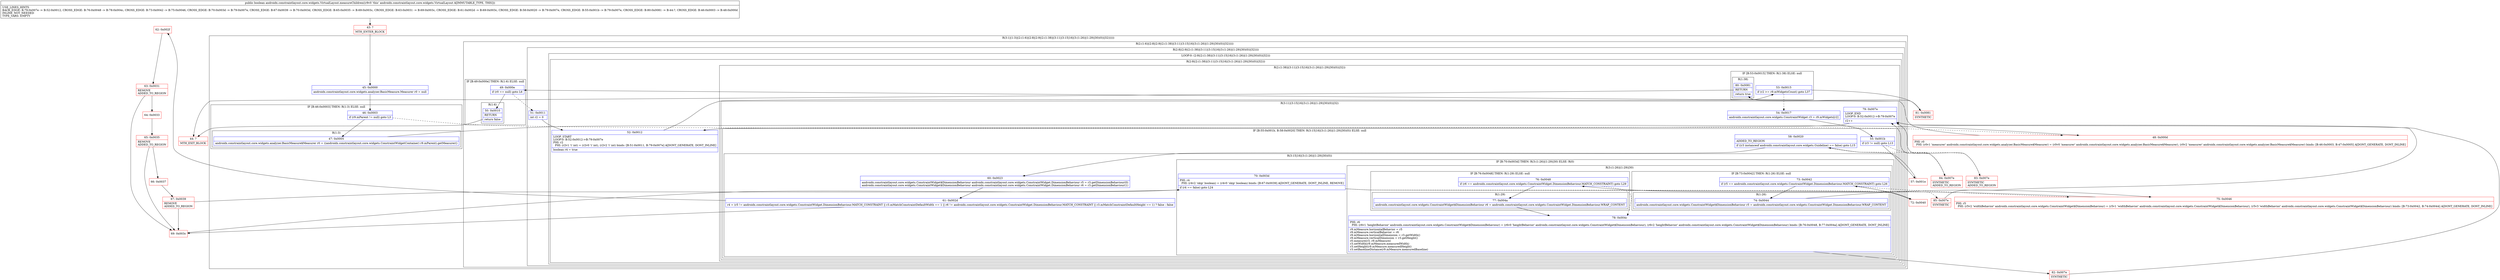 digraph "CFG forandroidx.constraintlayout.core.widgets.VirtualLayout.measureChildren()Z" {
subgraph cluster_Region_1667076014 {
label = "R(3:1|(1:3)|(2:(1:6)|(2:8|(2:9|(2:(1:38)|(3:11|(3:15|16|(3:(1:26)|(1:29)|30)(0))|32))))))";
node [shape=record,color=blue];
Node_45 [shape=record,label="{45\:\ 0x0000|androidx.constraintlayout.core.widgets.analyzer.BasicMeasure.Measurer r0 = null\l}"];
subgraph cluster_IfRegion_1431184022 {
label = "IF [B:46:0x0003] THEN: R(1:3) ELSE: null";
node [shape=record,color=blue];
Node_46 [shape=record,label="{46\:\ 0x0003|if (r9.mParent != null) goto L3\l}"];
subgraph cluster_Region_1194663187 {
label = "R(1:3)";
node [shape=record,color=blue];
Node_47 [shape=record,label="{47\:\ 0x0005|androidx.constraintlayout.core.widgets.analyzer.BasicMeasure$Measurer r0 = ((androidx.constraintlayout.core.widgets.ConstraintWidgetContainer) r9.mParent).getMeasurer()\l}"];
}
}
subgraph cluster_Region_1178154599 {
label = "R(2:(1:6)|(2:8|(2:9|(2:(1:38)|(3:11|(3:15|16|(3:(1:26)|(1:29)|30)(0))|32)))))";
node [shape=record,color=blue];
subgraph cluster_IfRegion_1543219825 {
label = "IF [B:49:0x000e] THEN: R(1:6) ELSE: null";
node [shape=record,color=blue];
Node_49 [shape=record,label="{49\:\ 0x000e|if (r0 == null) goto L6\l}"];
subgraph cluster_Region_135823060 {
label = "R(1:6)";
node [shape=record,color=blue];
Node_50 [shape=record,label="{50\:\ 0x0010|RETURN\l|return false\l}"];
}
}
subgraph cluster_Region_1492762798 {
label = "R(2:8|(2:9|(2:(1:38)|(3:11|(3:15|16|(3:(1:26)|(1:29)|30)(0))|32))))";
node [shape=record,color=blue];
Node_51 [shape=record,label="{51\:\ 0x0011|int r2 = 0\l}"];
subgraph cluster_LoopRegion_1738845948 {
label = "LOOP:0: (2:9|(2:(1:38)|(3:11|(3:15|16|(3:(1:26)|(1:29)|30)(0))|32)))";
node [shape=record,color=blue];
subgraph cluster_Region_1451018905 {
label = "R(2:9|(2:(1:38)|(3:11|(3:15|16|(3:(1:26)|(1:29)|30)(0))|32)))";
node [shape=record,color=blue];
Node_52 [shape=record,label="{52\:\ 0x0012|LOOP_START\lLOOP:0: B:52:0x0012\-\>B:79:0x007e\lPHI: r2 \l  PHI: (r2v1 'i' int) = (r2v0 'i' int), (r2v2 'i' int) binds: [B:51:0x0011, B:79:0x007e] A[DONT_GENERATE, DONT_INLINE]\l|boolean r4 = true\l}"];
subgraph cluster_Region_1138391564 {
label = "R(2:(1:38)|(3:11|(3:15|16|(3:(1:26)|(1:29)|30)(0))|32))";
node [shape=record,color=blue];
subgraph cluster_IfRegion_837095309 {
label = "IF [B:53:0x0015] THEN: R(1:38) ELSE: null";
node [shape=record,color=blue];
Node_53 [shape=record,label="{53\:\ 0x0015|if (r2 \>= r9.mWidgetsCount) goto L37\l}"];
subgraph cluster_Region_1281353246 {
label = "R(1:38)";
node [shape=record,color=blue];
Node_80 [shape=record,label="{80\:\ 0x0081|RETURN\l|return true\l}"];
}
}
subgraph cluster_Region_936084263 {
label = "R(3:11|(3:15|16|(3:(1:26)|(1:29)|30)(0))|32)";
node [shape=record,color=blue];
Node_54 [shape=record,label="{54\:\ 0x0017|androidx.constraintlayout.core.widgets.ConstraintWidget r3 = r9.mWidgets[r2]\l}"];
subgraph cluster_IfRegion_841942601 {
label = "IF [B:55:0x001b, B:58:0x0020] THEN: R(3:15|16|(3:(1:26)|(1:29)|30)(0)) ELSE: null";
node [shape=record,color=blue];
Node_55 [shape=record,label="{55\:\ 0x001b|if (r3 != null) goto L13\l}"];
Node_58 [shape=record,label="{58\:\ 0x0020|ADDED_TO_REGION\l|if ((r3 instanceof androidx.constraintlayout.core.widgets.Guideline) == false) goto L15\l}"];
subgraph cluster_Region_1083612232 {
label = "R(3:15|16|(3:(1:26)|(1:29)|30)(0))";
node [shape=record,color=blue];
Node_60 [shape=record,label="{60\:\ 0x0023|androidx.constraintlayout.core.widgets.ConstraintWidget$DimensionBehaviour androidx.constraintlayout.core.widgets.ConstraintWidget.DimensionBehaviour r5 = r3.getDimensionBehaviour(0)\landroidx.constraintlayout.core.widgets.ConstraintWidget$DimensionBehaviour androidx.constraintlayout.core.widgets.ConstraintWidget.DimensionBehaviour r6 = r3.getDimensionBehaviour(1)\l}"];
Node_61 [shape=record,label="{61\:\ 0x002d|r4 = (r5 != androidx.constraintlayout.core.widgets.ConstraintWidget.DimensionBehaviour.MATCH_CONSTRAINT \|\| r3.mMatchConstraintDefaultWidth == 1 \|\| r6 != androidx.constraintlayout.core.widgets.ConstraintWidget.DimensionBehaviour.MATCH_CONSTRAINT \|\| r3.mMatchConstraintDefaultHeight == 1) ? false : false\l}"];
subgraph cluster_IfRegion_724561350 {
label = "IF [B:70:0x003d] THEN: R(3:(1:26)|(1:29)|30) ELSE: R(0)";
node [shape=record,color=blue];
Node_70 [shape=record,label="{70\:\ 0x003d|PHI: r4 \l  PHI: (r4v2 'skip' boolean) = (r4v0 'skip' boolean) binds: [B:67:0x0039] A[DONT_GENERATE, DONT_INLINE, REMOVE]\l|if (r4 == false) goto L24\l}"];
subgraph cluster_Region_1473643781 {
label = "R(3:(1:26)|(1:29)|30)";
node [shape=record,color=blue];
subgraph cluster_IfRegion_1983349317 {
label = "IF [B:73:0x0042] THEN: R(1:26) ELSE: null";
node [shape=record,color=blue];
Node_73 [shape=record,label="{73\:\ 0x0042|if (r5 == androidx.constraintlayout.core.widgets.ConstraintWidget.DimensionBehaviour.MATCH_CONSTRAINT) goto L26\l}"];
subgraph cluster_Region_37169815 {
label = "R(1:26)";
node [shape=record,color=blue];
Node_74 [shape=record,label="{74\:\ 0x0044|androidx.constraintlayout.core.widgets.ConstraintWidget$DimensionBehaviour r5 = androidx.constraintlayout.core.widgets.ConstraintWidget.DimensionBehaviour.WRAP_CONTENT\l}"];
}
}
subgraph cluster_IfRegion_1760909259 {
label = "IF [B:76:0x0048] THEN: R(1:29) ELSE: null";
node [shape=record,color=blue];
Node_76 [shape=record,label="{76\:\ 0x0048|if (r6 == androidx.constraintlayout.core.widgets.ConstraintWidget.DimensionBehaviour.MATCH_CONSTRAINT) goto L29\l}"];
subgraph cluster_Region_581046424 {
label = "R(1:29)";
node [shape=record,color=blue];
Node_77 [shape=record,label="{77\:\ 0x004a|androidx.constraintlayout.core.widgets.ConstraintWidget$DimensionBehaviour r6 = androidx.constraintlayout.core.widgets.ConstraintWidget.DimensionBehaviour.WRAP_CONTENT\l}"];
}
}
Node_78 [shape=record,label="{78\:\ 0x004c|PHI: r6 \l  PHI: (r6v1 'heightBehavior' androidx.constraintlayout.core.widgets.ConstraintWidget$DimensionBehaviour) = (r6v0 'heightBehavior' androidx.constraintlayout.core.widgets.ConstraintWidget$DimensionBehaviour), (r6v2 'heightBehavior' androidx.constraintlayout.core.widgets.ConstraintWidget$DimensionBehaviour) binds: [B:76:0x0048, B:77:0x004a] A[DONT_GENERATE, DONT_INLINE]\l|r9.mMeasure.horizontalBehavior = r5\lr9.mMeasure.verticalBehavior = r6\lr9.mMeasure.horizontalDimension = r3.getWidth()\lr9.mMeasure.verticalDimension = r3.getHeight()\lr0.measure(r3, r9.mMeasure)\lr3.setWidth(r9.mMeasure.measuredWidth)\lr3.setHeight(r9.mMeasure.measuredHeight)\lr3.setBaselineDistance(r9.mMeasure.measuredBaseline)\l}"];
}
subgraph cluster_Region_133877663 {
label = "R(0)";
node [shape=record,color=blue];
}
}
}
}
Node_79 [shape=record,label="{79\:\ 0x007e|LOOP_END\lLOOP:0: B:52:0x0012\-\>B:79:0x007e\l|r2++\l}"];
}
}
}
}
}
}
}
Node_43 [shape=record,color=red,label="{43\:\ ?|MTH_ENTER_BLOCK\l}"];
Node_48 [shape=record,color=red,label="{48\:\ 0x000d|PHI: r0 \l  PHI: (r0v1 'measurer' androidx.constraintlayout.core.widgets.analyzer.BasicMeasure$Measurer) = (r0v0 'measurer' androidx.constraintlayout.core.widgets.analyzer.BasicMeasure$Measurer), (r0v2 'measurer' androidx.constraintlayout.core.widgets.analyzer.BasicMeasure$Measurer) binds: [B:46:0x0003, B:47:0x0005] A[DONT_GENERATE, DONT_INLINE]\l}"];
Node_44 [shape=record,color=red,label="{44\:\ ?|MTH_EXIT_BLOCK\l}"];
Node_57 [shape=record,color=red,label="{57\:\ 0x001e}"];
Node_62 [shape=record,color=red,label="{62\:\ 0x002f}"];
Node_63 [shape=record,color=red,label="{63\:\ 0x0031|REMOVE\lADDED_TO_REGION\l}"];
Node_64 [shape=record,color=red,label="{64\:\ 0x0033}"];
Node_65 [shape=record,color=red,label="{65\:\ 0x0035|REMOVE\lADDED_TO_REGION\l}"];
Node_66 [shape=record,color=red,label="{66\:\ 0x0037}"];
Node_67 [shape=record,color=red,label="{67\:\ 0x0039|REMOVE\lADDED_TO_REGION\l}"];
Node_72 [shape=record,color=red,label="{72\:\ 0x0040}"];
Node_75 [shape=record,color=red,label="{75\:\ 0x0046|PHI: r5 \l  PHI: (r5v2 'widthBehavior' androidx.constraintlayout.core.widgets.ConstraintWidget$DimensionBehaviour) = (r5v1 'widthBehavior' androidx.constraintlayout.core.widgets.ConstraintWidget$DimensionBehaviour), (r5v3 'widthBehavior' androidx.constraintlayout.core.widgets.ConstraintWidget$DimensionBehaviour) binds: [B:73:0x0042, B:74:0x0044] A[DONT_GENERATE, DONT_INLINE]\l}"];
Node_82 [shape=record,color=red,label="{82\:\ 0x007e|SYNTHETIC\l}"];
Node_85 [shape=record,color=red,label="{85\:\ 0x007e|SYNTHETIC\l}"];
Node_69 [shape=record,color=red,label="{69\:\ 0x003c}"];
Node_84 [shape=record,color=red,label="{84\:\ 0x007e|SYNTHETIC\lADDED_TO_REGION\l}"];
Node_83 [shape=record,color=red,label="{83\:\ 0x007e|SYNTHETIC\lADDED_TO_REGION\l}"];
Node_81 [shape=record,color=red,label="{81\:\ 0x0081|SYNTHETIC\l}"];
MethodNode[shape=record,label="{public boolean androidx.constraintlayout.core.widgets.VirtualLayout.measureChildren((r9v0 'this' androidx.constraintlayout.core.widgets.VirtualLayout A[IMMUTABLE_TYPE, THIS]))  | USE_LINES_HINTS\lBACK_EDGE: B:79:0x007e \-\> B:52:0x0012, CROSS_EDGE: B:76:0x0048 \-\> B:78:0x004c, CROSS_EDGE: B:73:0x0042 \-\> B:75:0x0046, CROSS_EDGE: B:70:0x003d \-\> B:79:0x007e, CROSS_EDGE: B:67:0x0039 \-\> B:70:0x003d, CROSS_EDGE: B:65:0x0035 \-\> B:69:0x003c, CROSS_EDGE: B:63:0x0031 \-\> B:69:0x003c, CROSS_EDGE: B:61:0x002d \-\> B:69:0x003c, CROSS_EDGE: B:58:0x0020 \-\> B:79:0x007e, CROSS_EDGE: B:55:0x001b \-\> B:79:0x007e, CROSS_EDGE: B:80:0x0081 \-\> B:44:?, CROSS_EDGE: B:46:0x0003 \-\> B:48:0x000d\lINLINE_NOT_NEEDED\lTYPE_VARS: EMPTY\l}"];
MethodNode -> Node_43;Node_45 -> Node_46;
Node_46 -> Node_47;
Node_46 -> Node_48[style=dashed];
Node_47 -> Node_48;
Node_49 -> Node_50;
Node_49 -> Node_51[style=dashed];
Node_50 -> Node_44;
Node_51 -> Node_52;
Node_52 -> Node_53;
Node_53 -> Node_54[style=dashed];
Node_53 -> Node_81;
Node_80 -> Node_44;
Node_54 -> Node_55;
Node_55 -> Node_57;
Node_55 -> Node_83[style=dashed];
Node_58 -> Node_60;
Node_58 -> Node_84[style=dashed];
Node_60 -> Node_61;
Node_61 -> Node_62;
Node_61 -> Node_69;
Node_70 -> Node_72;
Node_70 -> Node_85[style=dashed];
Node_73 -> Node_74;
Node_73 -> Node_75[style=dashed];
Node_74 -> Node_75;
Node_76 -> Node_77;
Node_76 -> Node_78[style=dashed];
Node_77 -> Node_78;
Node_78 -> Node_82;
Node_79 -> Node_52;
Node_43 -> Node_45;
Node_48 -> Node_49;
Node_57 -> Node_58;
Node_62 -> Node_63;
Node_63 -> Node_64;
Node_63 -> Node_69;
Node_64 -> Node_65;
Node_65 -> Node_66;
Node_65 -> Node_69;
Node_66 -> Node_67;
Node_67 -> Node_69;
Node_67 -> Node_70;
Node_72 -> Node_73;
Node_75 -> Node_76;
Node_82 -> Node_79;
Node_85 -> Node_79;
Node_69 -> Node_70;
Node_84 -> Node_79;
Node_83 -> Node_79;
Node_81 -> Node_80;
}

